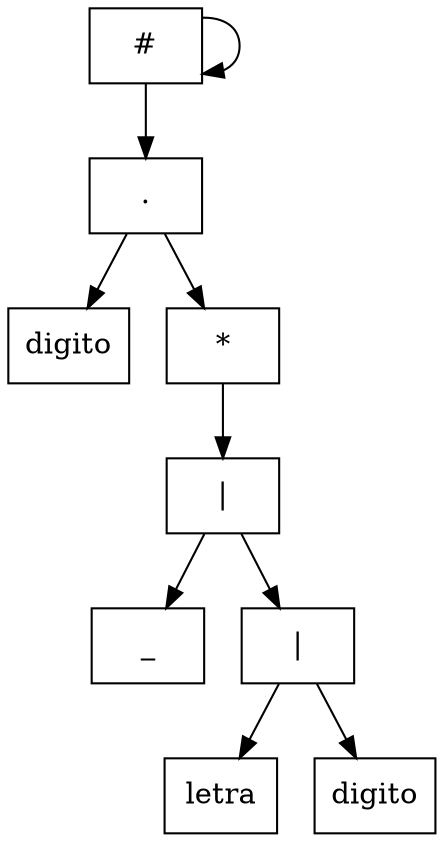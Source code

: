 digraph G{
rankdir=UD
node[shape=box]
concentrate=true
nodo9 [ label ="."];
nodo8 [ label ="."];
nodo1[label="digito"];
nodo8->nodo1;
nodo7 [ label ="*"];
nodo6 [ label ="|"];
nodo2[label="_"];
nodo6->nodo2;
nodo5 [ label ="|"];
nodo3[label="letra"];
nodo5->nodo3;
nodo4[label="digito"];
nodo5->nodo4;
nodo6->nodo5;
nodo7->nodo6;
nodo8->nodo7;
nodo9->nodo8;
nodo9[label="#"];
nodo9->nodo9;

}
